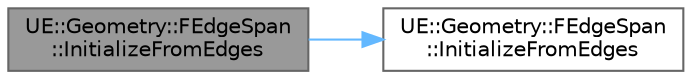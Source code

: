 digraph "UE::Geometry::FEdgeSpan::InitializeFromEdges"
{
 // INTERACTIVE_SVG=YES
 // LATEX_PDF_SIZE
  bgcolor="transparent";
  edge [fontname=Helvetica,fontsize=10,labelfontname=Helvetica,labelfontsize=10];
  node [fontname=Helvetica,fontsize=10,shape=box,height=0.2,width=0.4];
  rankdir="LR";
  Node1 [id="Node000001",label="UE::Geometry::FEdgeSpan\l::InitializeFromEdges",height=0.2,width=0.4,color="gray40", fillcolor="grey60", style="filled", fontcolor="black",tooltip="Construct an FEdgeSpan from a list of edges of the mesh."];
  Node1 -> Node2 [id="edge1_Node000001_Node000002",color="steelblue1",style="solid",tooltip=" "];
  Node2 [id="Node000002",label="UE::Geometry::FEdgeSpan\l::InitializeFromEdges",height=0.2,width=0.4,color="grey40", fillcolor="white", style="filled",URL="$d6/d23/classUE_1_1Geometry_1_1FEdgeSpan.html#a91b734a461f987d72e45cb95bece4b56",tooltip="Construct an FEdgeSpan from a list of edges of the mesh."];
}
